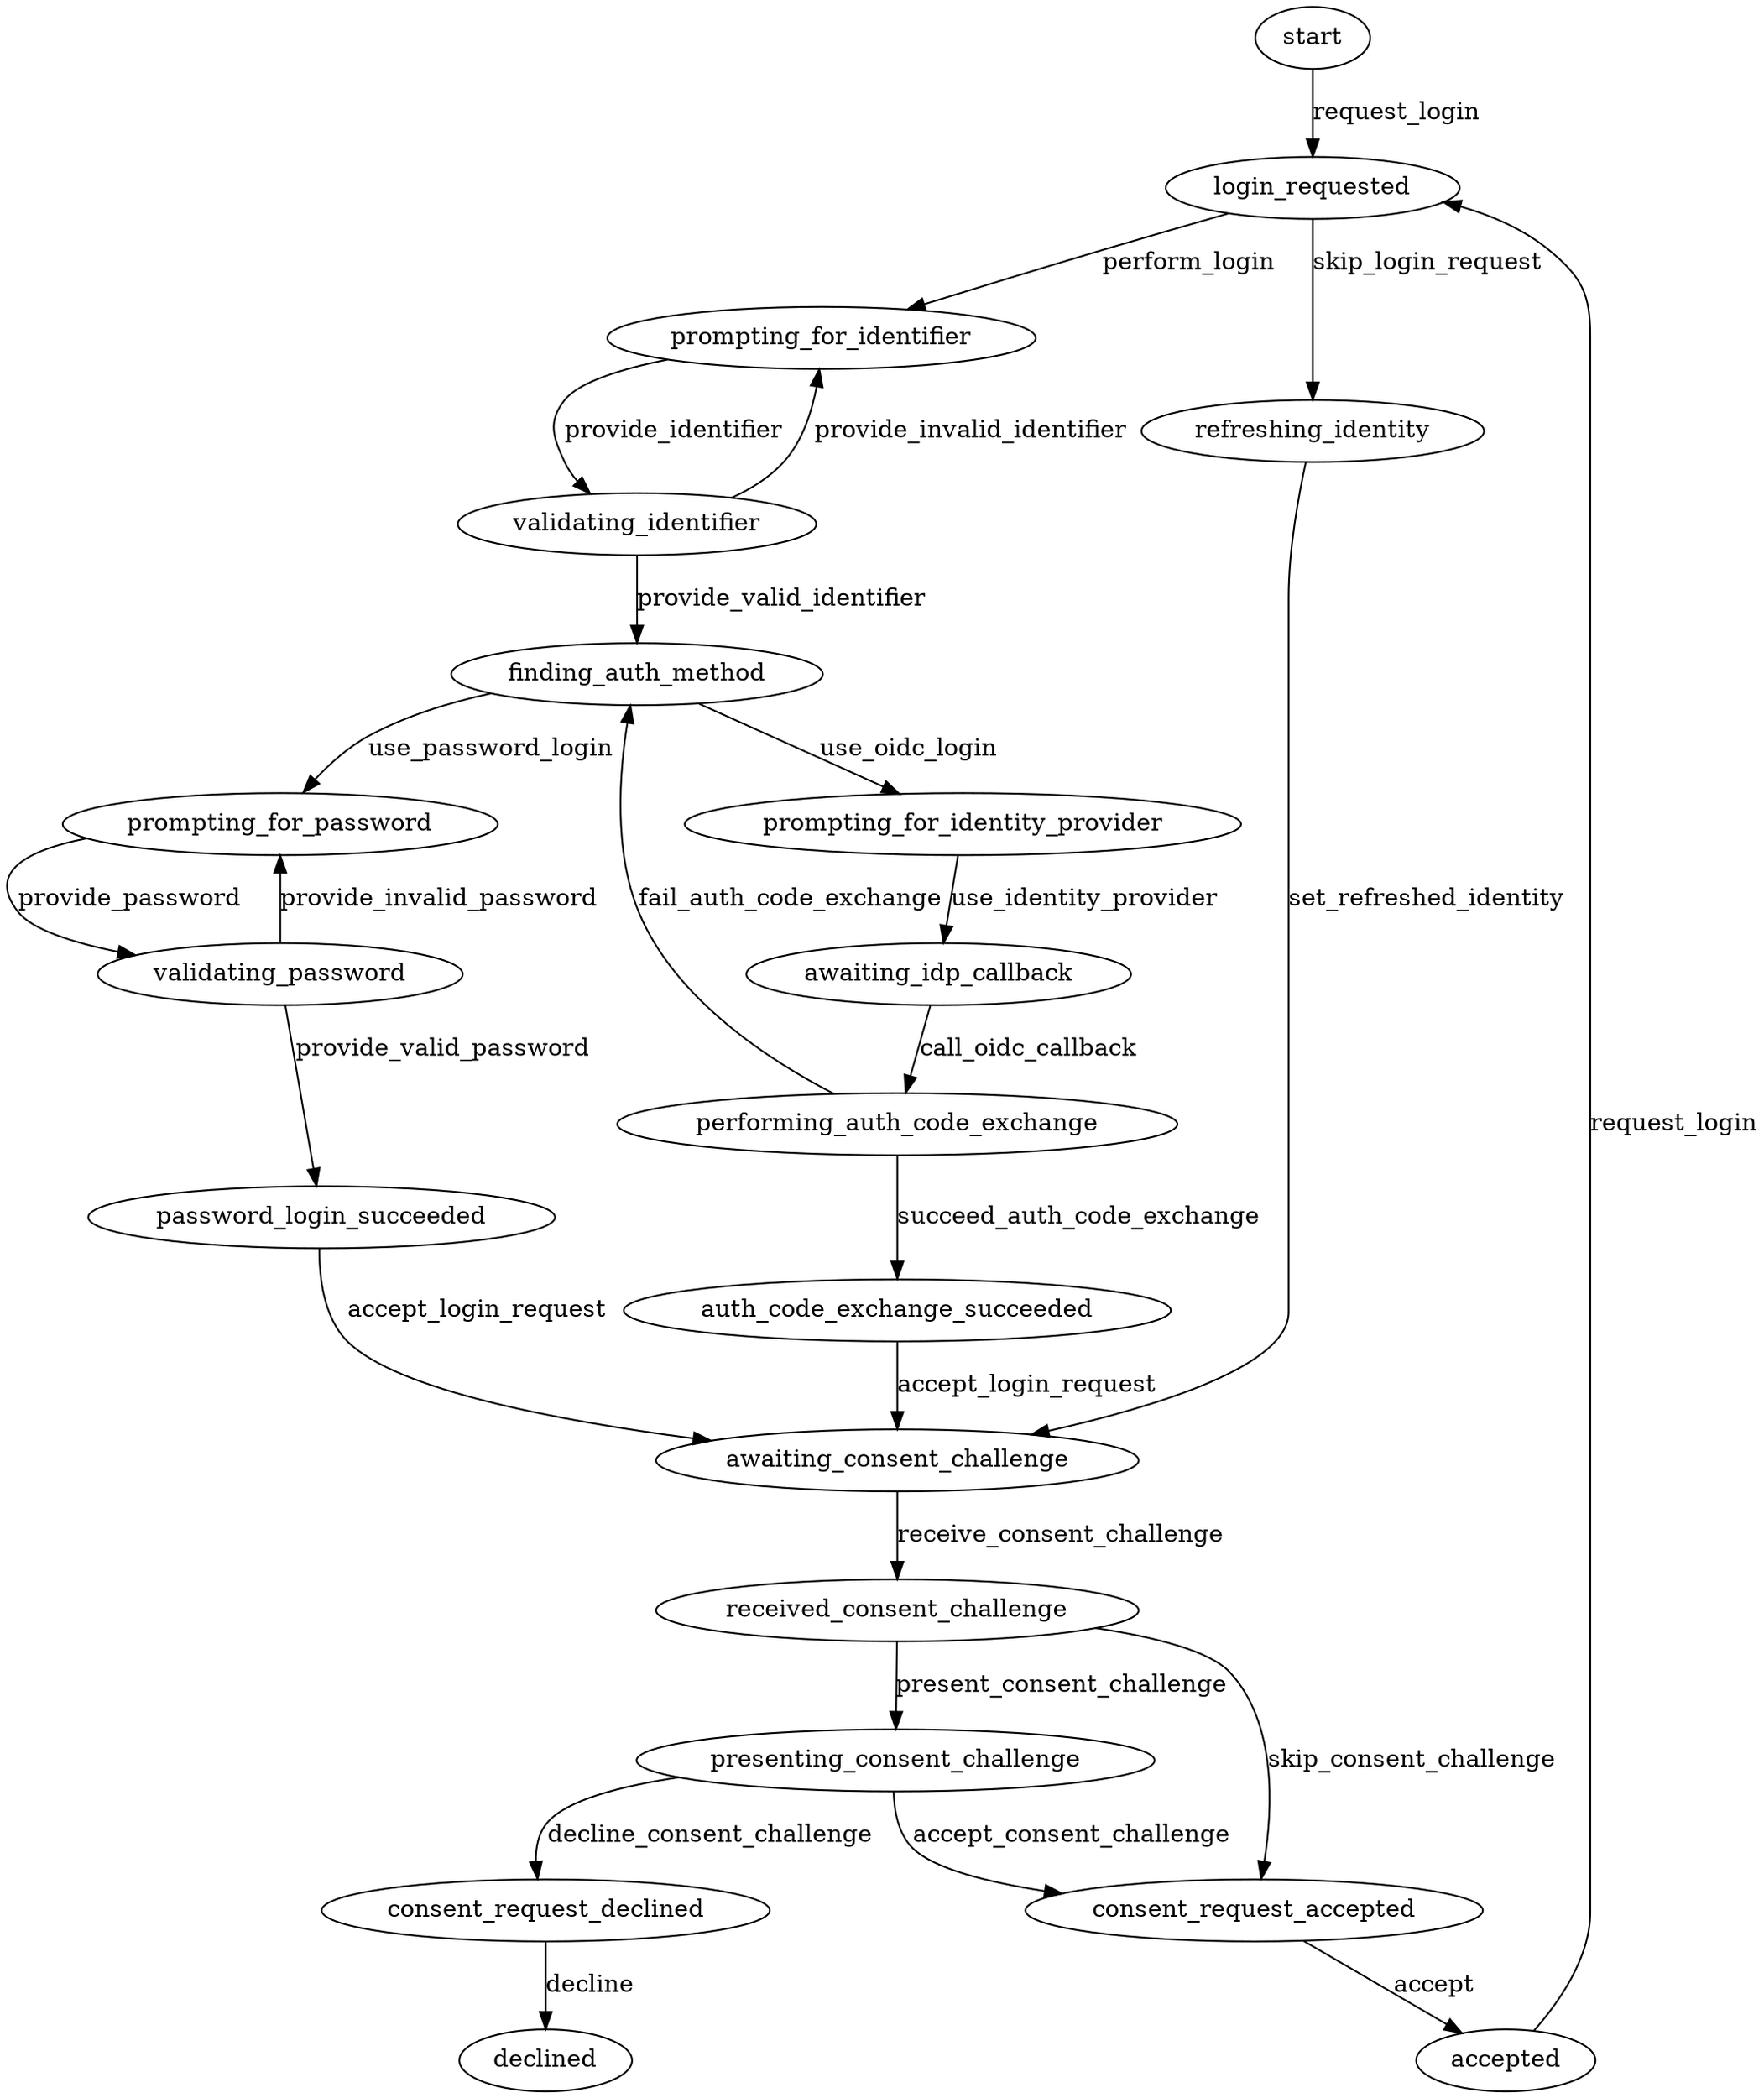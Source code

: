 digraph A {

start
login_requested
prompting_for_identifier
validating_identifier
finding_auth_method
prompting_for_password
validating_password
password_login_succeeded
prompting_for_identity_provider
awaiting_idp_callback
performing_auth_code_exchange
auth_code_exchange_succeeded
awaiting_consent_challenge
received_consent_challenge
presenting_consent_challenge
consent_request_accepted
consent_request_declined
refreshing_identity
accepted
declined

start -> login_requested [label = "request_login"]
login_requested -> refreshing_identity [label="skip_login_request"]
refreshing_identity -> awaiting_consent_challenge [label="set_refreshed_identity"]
login_requested -> prompting_for_identifier [label="perform_login"]
prompting_for_identifier -> validating_identifier [label="provide_identifier"]
validating_identifier -> prompting_for_identifier [label="provide_invalid_identifier"]
validating_identifier -> finding_auth_method [label="provide_valid_identifier"]
finding_auth_method -> prompting_for_password [label="use_password_login"]
prompting_for_password -> validating_password [label="provide_password"]
validating_password -> prompting_for_password [label="provide_invalid_password"]
validating_password -> password_login_succeeded [label="provide_valid_password"]
password_login_succeeded -> awaiting_consent_challenge [label="accept_login_request"]

finding_auth_method -> prompting_for_identity_provider [label="use_oidc_login"]
prompting_for_identity_provider -> awaiting_idp_callback [label="use_identity_provider"]
awaiting_idp_callback -> performing_auth_code_exchange [label="call_oidc_callback"]
performing_auth_code_exchange -> finding_auth_method [label="fail_auth_code_exchange"]
performing_auth_code_exchange -> auth_code_exchange_succeeded [label="succeed_auth_code_exchange"]
auth_code_exchange_succeeded -> awaiting_consent_challenge [label="accept_login_request"]

awaiting_consent_challenge -> received_consent_challenge [label="receive_consent_challenge"]
received_consent_challenge -> presenting_consent_challenge [label="present_consent_challenge"]
received_consent_challenge -> consent_request_accepted [label="skip_consent_challenge"]
presenting_consent_challenge -> consent_request_declined [label="decline_consent_challenge"]
presenting_consent_challenge -> consent_request_accepted [label="accept_consent_challenge"]
consent_request_declined -> declined [label="decline"]
consent_request_accepted -> accepted [label="accept"]
accepted -> login_requested [label="request_login"]
}
